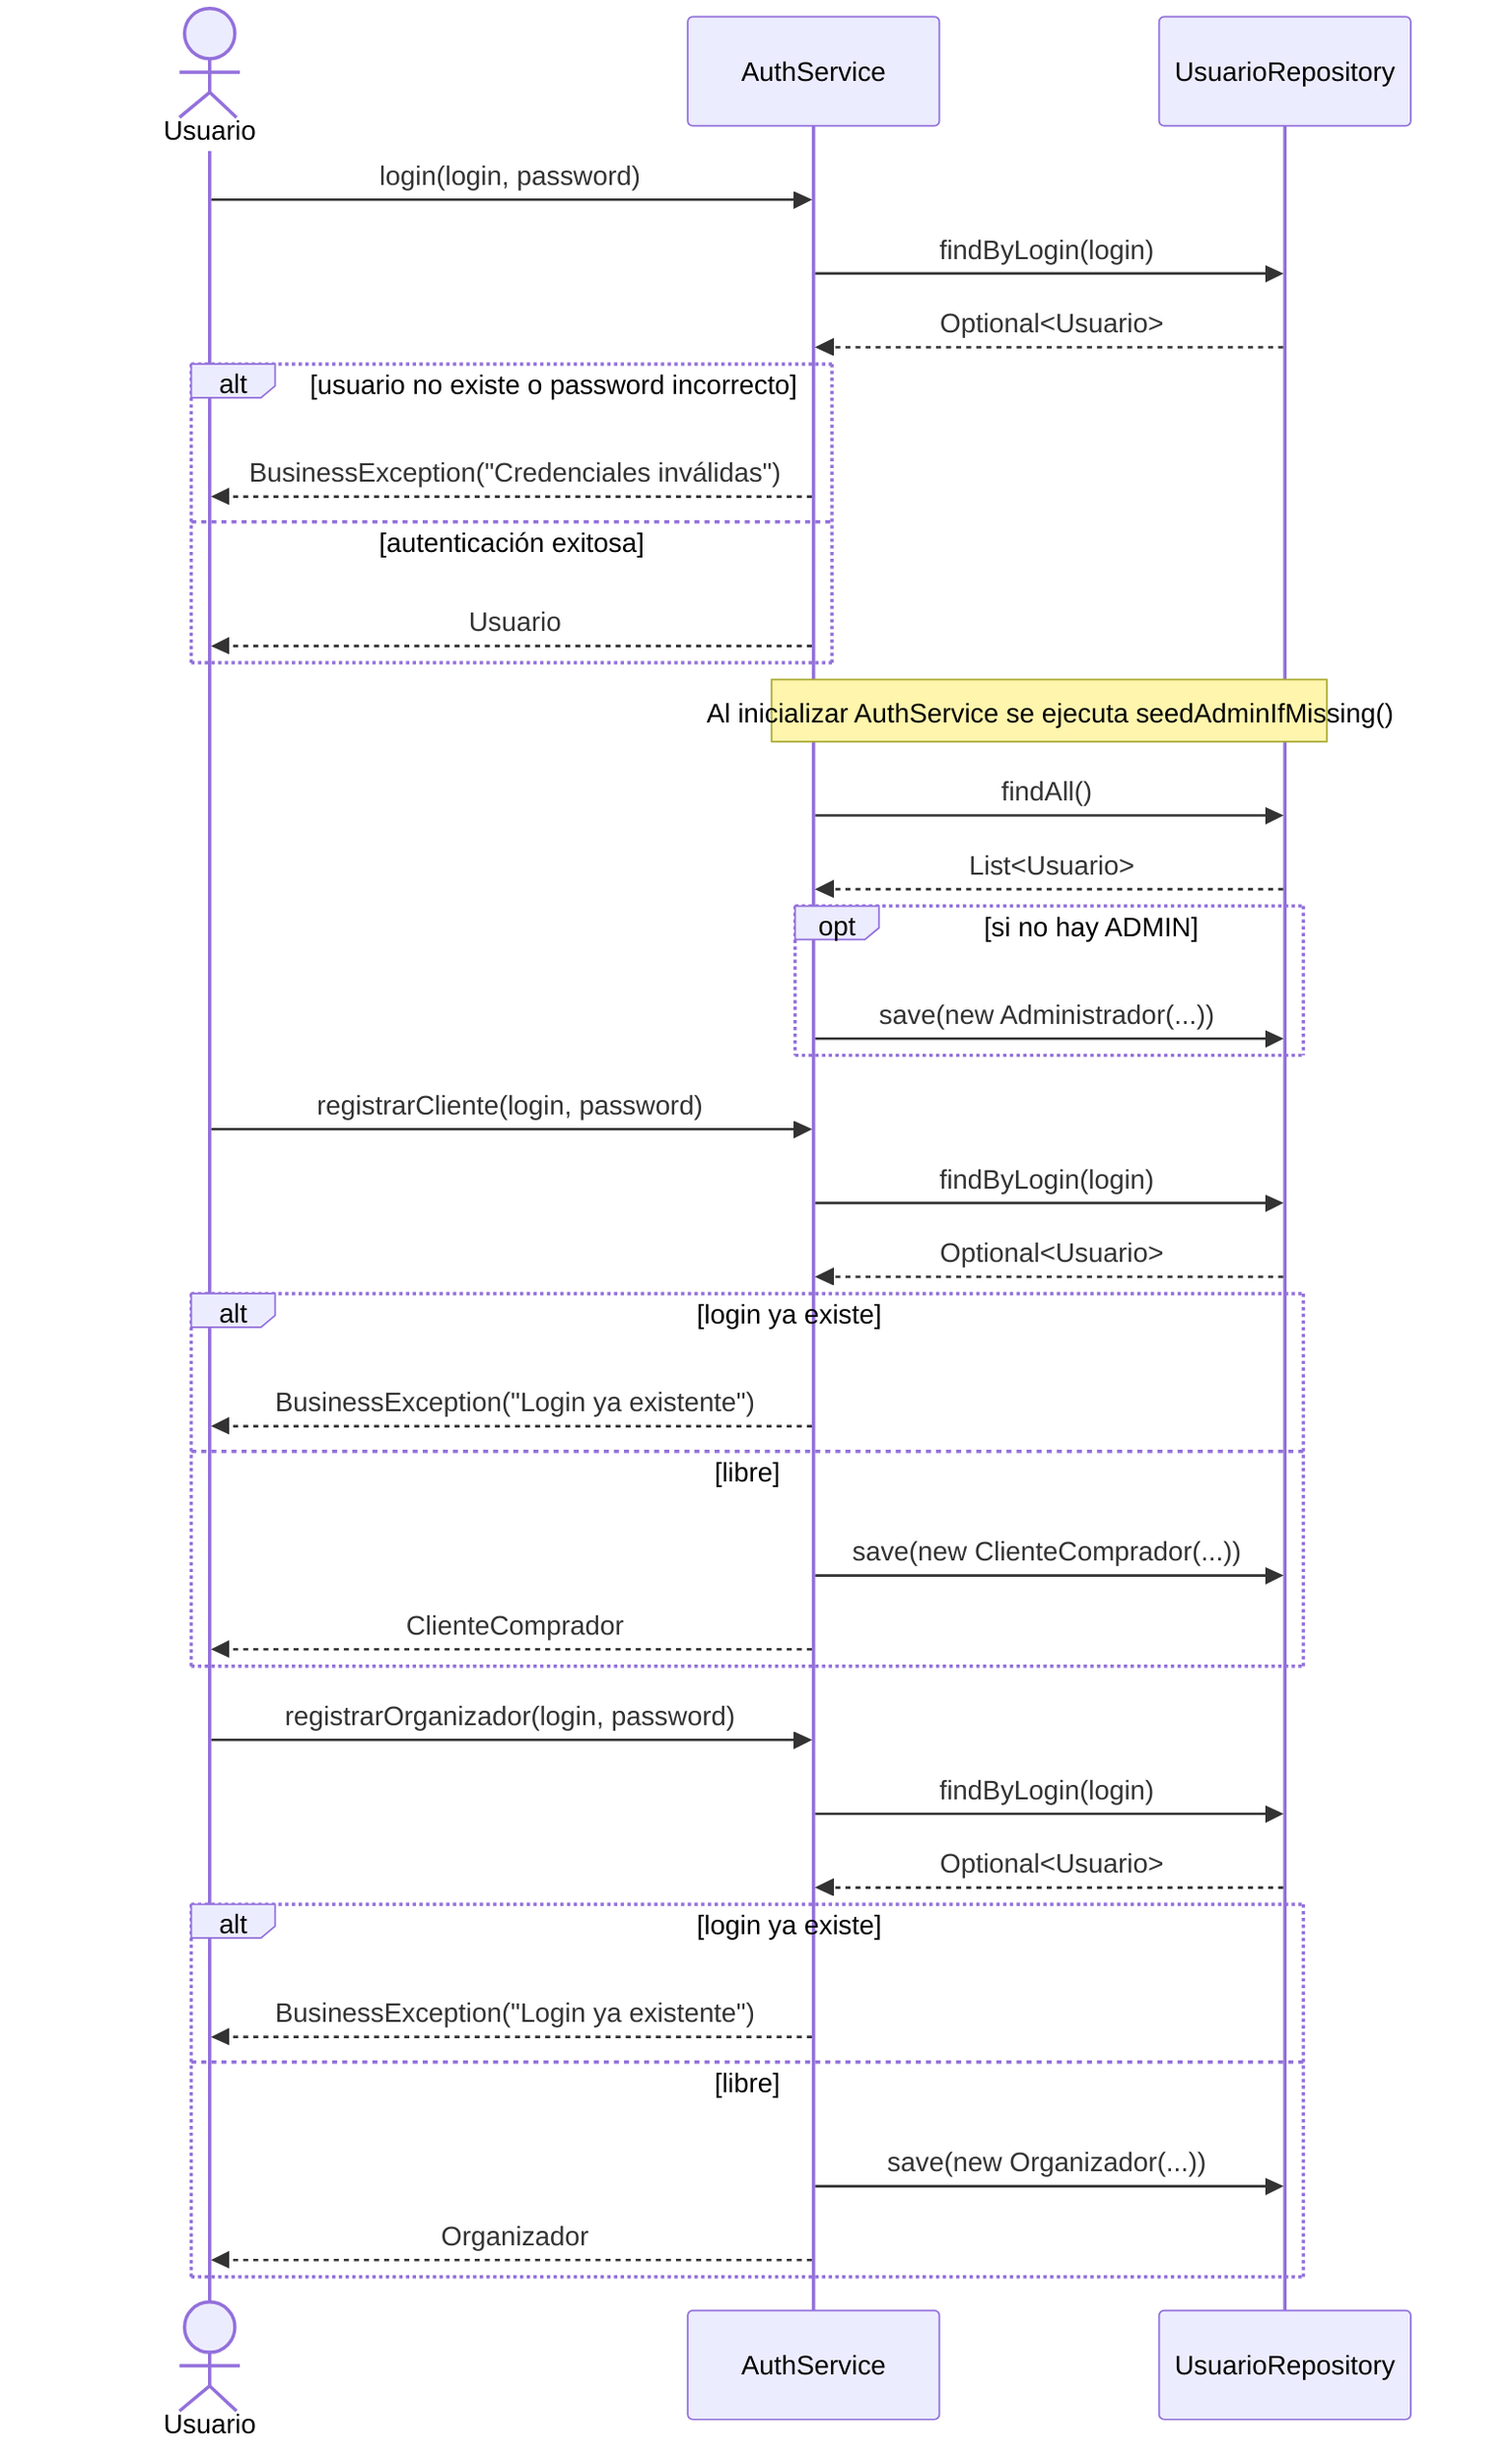 %% Secuencia: Autenticación
sequenceDiagram
actor Usuario
participant AuthService
participant UsuarioRepository

Usuario->>AuthService: login(login, password)
AuthService->>UsuarioRepository: findByLogin(login)
UsuarioRepository-->>AuthService: Optional<Usuario>
alt usuario no existe o password incorrecto
  AuthService-->>Usuario: BusinessException("Credenciales inválidas")
else autenticación exitosa
  AuthService-->>Usuario: Usuario
end

Note over AuthService,UsuarioRepository: Al inicializar AuthService se ejecuta seedAdminIfMissing()
AuthService->>UsuarioRepository: findAll()
UsuarioRepository-->>AuthService: List<Usuario>
opt si no hay ADMIN
  AuthService->>UsuarioRepository: save(new Administrador(...))
end

%% Registro Cliente
Usuario->>AuthService: registrarCliente(login, password)
AuthService->>UsuarioRepository: findByLogin(login)
UsuarioRepository-->>AuthService: Optional<Usuario>
alt login ya existe
  AuthService-->>Usuario: BusinessException("Login ya existente")
else libre
  AuthService->>UsuarioRepository: save(new ClienteComprador(...))
  AuthService-->>Usuario: ClienteComprador
end

%% Registro Organizador
Usuario->>AuthService: registrarOrganizador(login, password)
AuthService->>UsuarioRepository: findByLogin(login)
UsuarioRepository-->>AuthService: Optional<Usuario>
alt login ya existe
  AuthService-->>Usuario: BusinessException("Login ya existente")
else libre
  AuthService->>UsuarioRepository: save(new Organizador(...))
  AuthService-->>Usuario: Organizador
end
